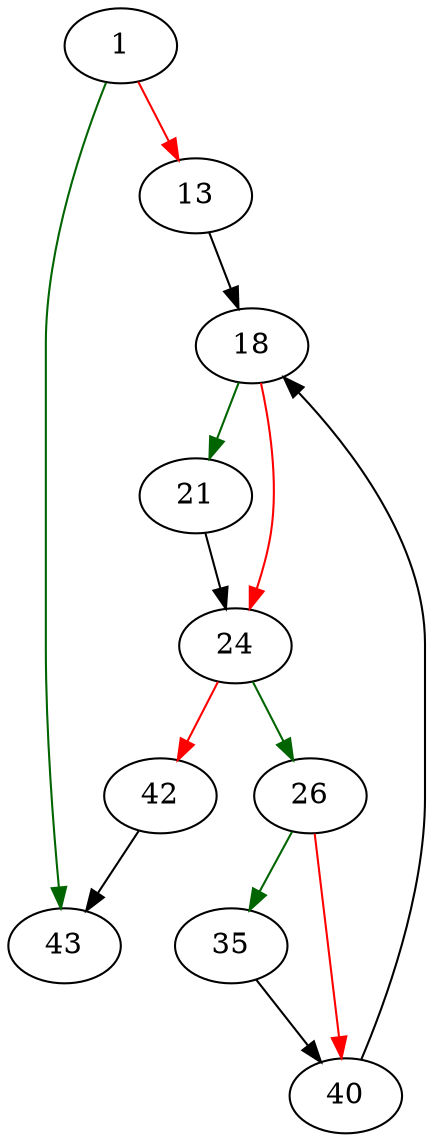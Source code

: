strict digraph "sqlite3PagerFlush" {
	// Node definitions.
	1 [entry=true];
	43;
	13;
	18;
	21;
	24;
	26;
	42;
	35;
	40;

	// Edge definitions.
	1 -> 43 [
		color=darkgreen
		cond=true
	];
	1 -> 13 [
		color=red
		cond=false
	];
	13 -> 18;
	18 -> 21 [
		color=darkgreen
		cond=true
	];
	18 -> 24 [
		color=red
		cond=false
	];
	21 -> 24;
	24 -> 26 [
		color=darkgreen
		cond=true
	];
	24 -> 42 [
		color=red
		cond=false
	];
	26 -> 35 [
		color=darkgreen
		cond=true
	];
	26 -> 40 [
		color=red
		cond=false
	];
	42 -> 43;
	35 -> 40;
	40 -> 18;
}